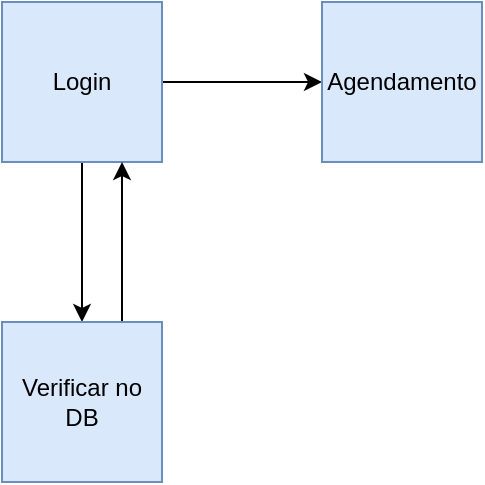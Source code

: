 <mxfile version="21.6.8" type="device">
  <diagram name="Página-1" id="6VGkceUXT-yBnEPu4vxr">
    <mxGraphModel dx="880" dy="533" grid="1" gridSize="10" guides="1" tooltips="1" connect="1" arrows="1" fold="1" page="1" pageScale="1" pageWidth="827" pageHeight="1169" math="0" shadow="0">
      <root>
        <mxCell id="0" />
        <mxCell id="1" parent="0" />
        <mxCell id="vXYaouOo75Y_UdlulJ1g-3" value="" style="edgeStyle=orthogonalEdgeStyle;rounded=0;orthogonalLoop=1;jettySize=auto;html=1;" edge="1" parent="1" source="vXYaouOo75Y_UdlulJ1g-1" target="vXYaouOo75Y_UdlulJ1g-2">
          <mxGeometry relative="1" as="geometry" />
        </mxCell>
        <mxCell id="vXYaouOo75Y_UdlulJ1g-8" value="" style="edgeStyle=orthogonalEdgeStyle;rounded=0;orthogonalLoop=1;jettySize=auto;html=1;" edge="1" parent="1" source="vXYaouOo75Y_UdlulJ1g-1" target="vXYaouOo75Y_UdlulJ1g-7">
          <mxGeometry relative="1" as="geometry" />
        </mxCell>
        <mxCell id="vXYaouOo75Y_UdlulJ1g-1" value="Login" style="whiteSpace=wrap;html=1;aspect=fixed;fillColor=#dae8fc;strokeColor=#6c8ebf;" vertex="1" parent="1">
          <mxGeometry x="40" y="40" width="80" height="80" as="geometry" />
        </mxCell>
        <mxCell id="vXYaouOo75Y_UdlulJ1g-6" style="edgeStyle=orthogonalEdgeStyle;rounded=0;orthogonalLoop=1;jettySize=auto;html=1;exitX=0.75;exitY=0;exitDx=0;exitDy=0;entryX=0.75;entryY=1;entryDx=0;entryDy=0;" edge="1" parent="1" source="vXYaouOo75Y_UdlulJ1g-2" target="vXYaouOo75Y_UdlulJ1g-1">
          <mxGeometry relative="1" as="geometry" />
        </mxCell>
        <mxCell id="vXYaouOo75Y_UdlulJ1g-2" value="Verificar no DB" style="whiteSpace=wrap;html=1;aspect=fixed;fillColor=#dae8fc;strokeColor=#6c8ebf;" vertex="1" parent="1">
          <mxGeometry x="40" y="200" width="80" height="80" as="geometry" />
        </mxCell>
        <mxCell id="vXYaouOo75Y_UdlulJ1g-7" value="Agendamento" style="whiteSpace=wrap;html=1;aspect=fixed;fillColor=#dae8fc;strokeColor=#6c8ebf;" vertex="1" parent="1">
          <mxGeometry x="200" y="40" width="80" height="80" as="geometry" />
        </mxCell>
      </root>
    </mxGraphModel>
  </diagram>
</mxfile>
